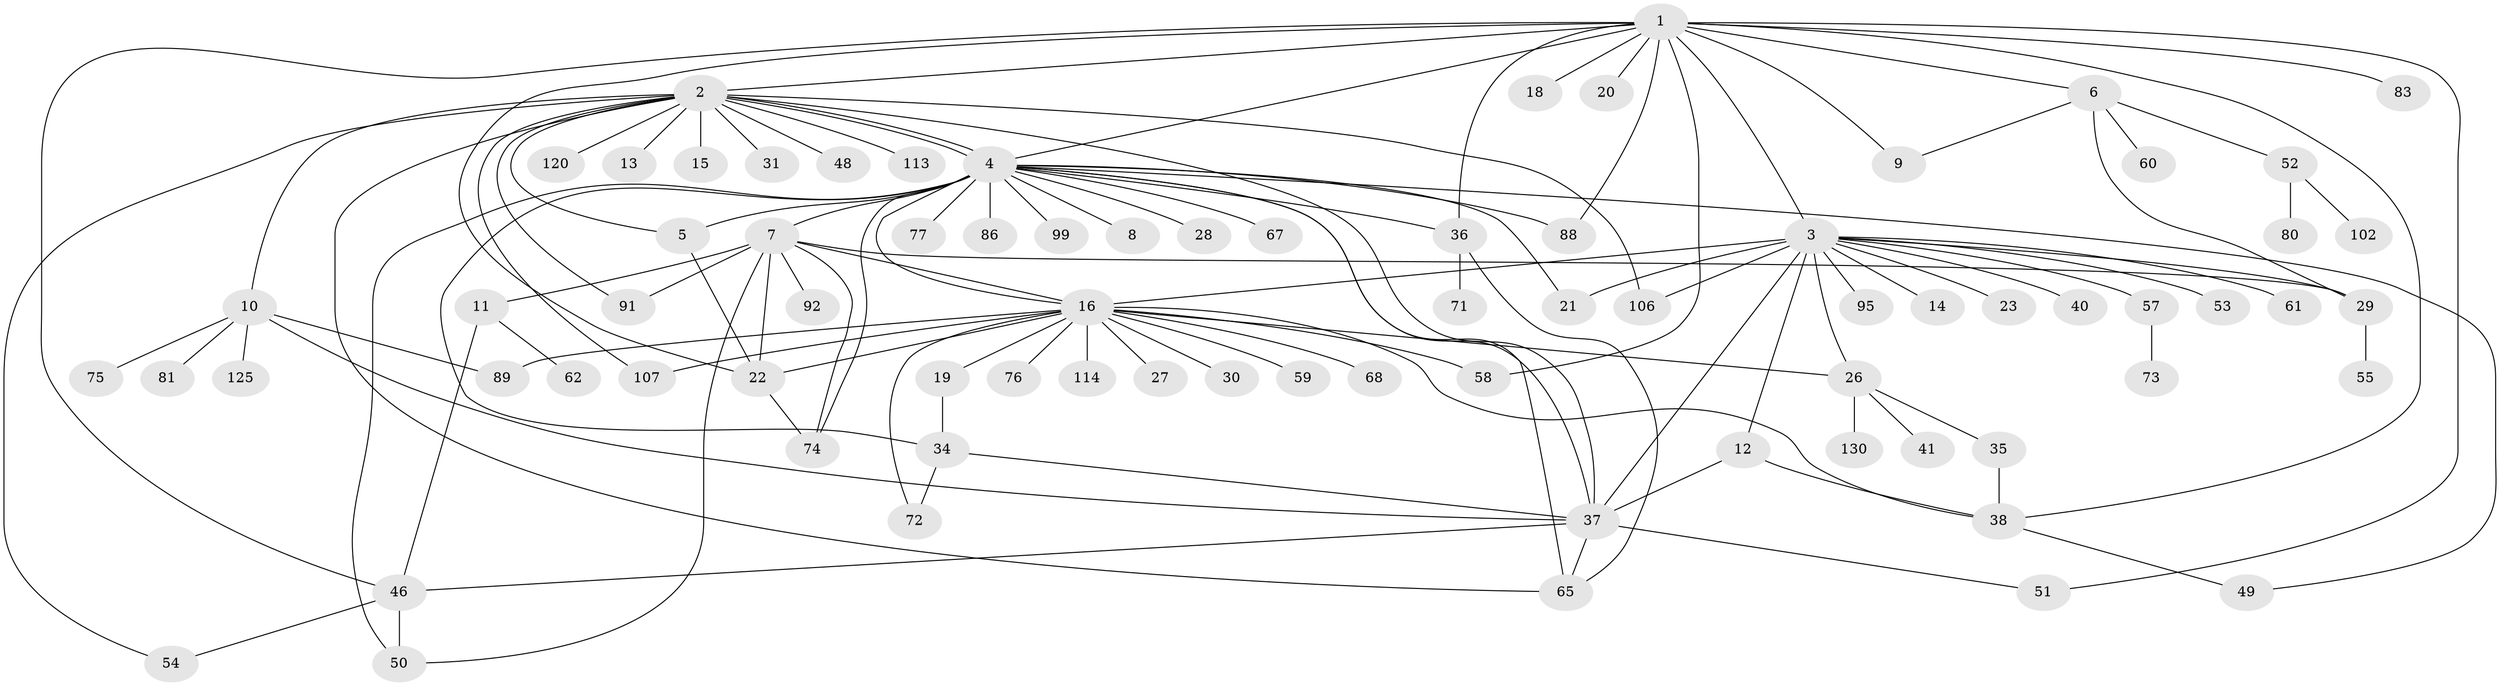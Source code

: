 // original degree distribution, {15: 0.015267175572519083, 18: 0.007633587786259542, 17: 0.007633587786259542, 21: 0.007633587786259542, 3: 0.11450381679389313, 5: 0.03816793893129771, 12: 0.007633587786259542, 1: 0.48091603053435117, 2: 0.22137404580152673, 6: 0.022900763358778626, 4: 0.05343511450381679, 9: 0.007633587786259542, 7: 0.015267175572519083}
// Generated by graph-tools (version 1.1) at 2025/18/03/04/25 18:18:12]
// undirected, 78 vertices, 119 edges
graph export_dot {
graph [start="1"]
  node [color=gray90,style=filled];
  1;
  2 [super="+17"];
  3;
  4 [super="+25+47"];
  5;
  6;
  7;
  8;
  9;
  10;
  11;
  12 [super="+56"];
  13;
  14 [super="+64+131+84"];
  15;
  16 [super="+24"];
  18;
  19 [super="+128"];
  20;
  21 [super="+33+100+124"];
  22 [super="+66"];
  23;
  26;
  27;
  28;
  29 [super="+63"];
  30;
  31;
  34 [super="+42"];
  35;
  36;
  37 [super="+87+101+43"];
  38;
  40 [super="+79"];
  41;
  46 [super="+93"];
  48;
  49;
  50;
  51 [super="+104+94"];
  52;
  53;
  54;
  55;
  57;
  58 [super="+70+121"];
  59;
  60;
  61;
  62;
  65 [super="+97+78"];
  67;
  68;
  71;
  72;
  73;
  74 [super="+85"];
  75;
  76;
  77;
  80;
  81 [super="+129"];
  83;
  86;
  88;
  89;
  91;
  92 [super="+127"];
  95;
  99;
  102;
  106;
  107;
  113;
  114;
  120;
  125;
  130;
  1 -- 2;
  1 -- 3;
  1 -- 4;
  1 -- 6;
  1 -- 9;
  1 -- 18;
  1 -- 20;
  1 -- 36;
  1 -- 38;
  1 -- 51;
  1 -- 58;
  1 -- 83;
  1 -- 88;
  1 -- 22;
  1 -- 46;
  2 -- 4;
  2 -- 4;
  2 -- 5;
  2 -- 10;
  2 -- 13;
  2 -- 15;
  2 -- 31;
  2 -- 48;
  2 -- 54;
  2 -- 91;
  2 -- 106;
  2 -- 107;
  2 -- 113;
  2 -- 120;
  2 -- 65;
  2 -- 37;
  3 -- 12;
  3 -- 14;
  3 -- 16;
  3 -- 21 [weight=3];
  3 -- 23;
  3 -- 26;
  3 -- 40;
  3 -- 53;
  3 -- 57;
  3 -- 61;
  3 -- 95;
  3 -- 106;
  3 -- 37;
  3 -- 29;
  4 -- 7 [weight=2];
  4 -- 8;
  4 -- 28;
  4 -- 34 [weight=3];
  4 -- 36;
  4 -- 37;
  4 -- 49;
  4 -- 50;
  4 -- 65;
  4 -- 67;
  4 -- 77;
  4 -- 86;
  4 -- 88;
  4 -- 99;
  4 -- 74;
  4 -- 5;
  4 -- 21;
  4 -- 16;
  5 -- 22;
  6 -- 9;
  6 -- 29;
  6 -- 52;
  6 -- 60;
  7 -- 11;
  7 -- 22 [weight=2];
  7 -- 29;
  7 -- 50;
  7 -- 74 [weight=2];
  7 -- 91;
  7 -- 92;
  7 -- 16;
  10 -- 75;
  10 -- 81;
  10 -- 89;
  10 -- 125;
  10 -- 37;
  11 -- 46;
  11 -- 62;
  12 -- 37;
  12 -- 38;
  16 -- 19;
  16 -- 27;
  16 -- 58;
  16 -- 76;
  16 -- 89;
  16 -- 107;
  16 -- 114;
  16 -- 68;
  16 -- 38;
  16 -- 72;
  16 -- 22;
  16 -- 26;
  16 -- 59;
  16 -- 30;
  19 -- 34;
  22 -- 74;
  26 -- 35;
  26 -- 41;
  26 -- 130;
  29 -- 55;
  34 -- 72;
  34 -- 37;
  35 -- 38;
  36 -- 71;
  36 -- 65;
  37 -- 51;
  37 -- 65;
  37 -- 46;
  38 -- 49;
  46 -- 50;
  46 -- 54;
  52 -- 80;
  52 -- 102;
  57 -- 73;
}
